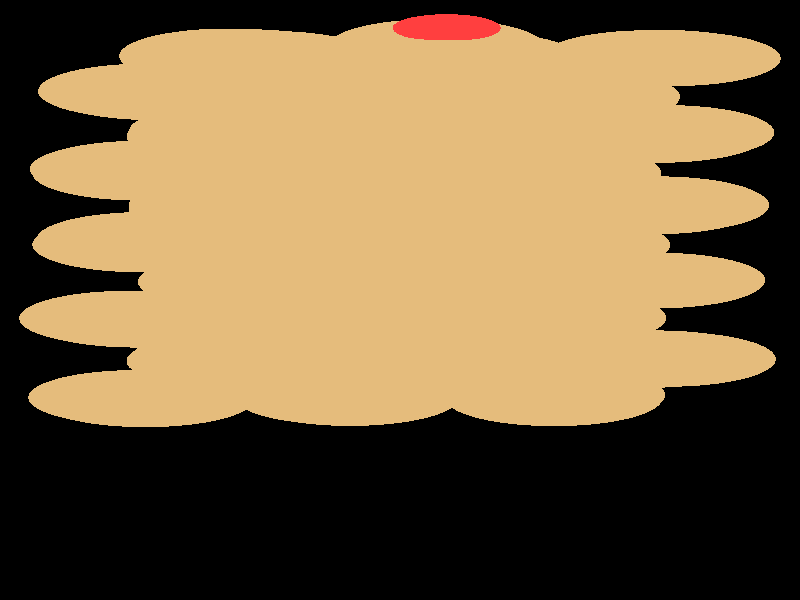 #include "colors.inc"
#include "finish.inc"

global_settings {assumed_gamma 1 max_trace_level 6}
background {color White transmit 1.0}
camera {orthographic
  right -9.77*x up 28.78*y
  direction 1.00*z
  location <0,0,50.00> look_at <0,0,0>}


light_source {<  2.00,   3.00,  40.00> color White
  area_light <0.70, 0, 0>, <0, 0.70, 0>, 3, 3
  adaptive 1 jitter}
// no fog
#declare simple = finish {phong 0.7}
#declare pale = finish {ambient 0.5 diffuse 0.85 roughness 0.001 specular 0.200 }
#declare intermediate = finish {ambient 0.3 diffuse 0.6 specular 0.1 roughness 0.04}
#declare vmd = finish {ambient 0.0 diffuse 0.65 phong 0.1 phong_size 40.0 specular 0.5 }
#declare jmol = finish {ambient 0.2 diffuse 0.6 specular 1 roughness 0.001 metallic}
#declare ase2 = finish {ambient 0.05 brilliance 3 diffuse 0.6 metallic specular 0.7 roughness 0.04 reflection 0.15}
#declare ase3 = finish {ambient 0.15 brilliance 2 diffuse 0.6 metallic specular 1.0 roughness 0.001 reflection 0.0}
#declare glass = finish {ambient 0.05 diffuse 0.3 specular 1.0 roughness 0.001}
#declare glass2 = finish {ambient 0.01 diffuse 0.3 specular 1.0 reflection 0.25 roughness 0.001}
#declare Rcell = 0.000;
#declare Rbond = 0.100;

#macro atom(LOC, R, COL, TRANS, FIN)
  sphere{LOC, R texture{pigment{color COL transmit TRANS} finish{FIN}}}
#end
#macro constrain(LOC, R, COL, TRANS FIN)
union{torus{R, Rcell rotate 45*z texture{pigment{color COL transmit TRANS} finish{FIN}}}
     torus{R, Rcell rotate -45*z texture{pigment{color COL transmit TRANS} finish{FIN}}}
     translate LOC}
#end

cylinder {< -4.03, -13.71, -36.24>, <  3.57, -13.71, -36.24>, Rcell pigment {Black}}
cylinder {< -4.03,  -6.10, -36.24>, <  3.57,  -6.10, -36.24>, Rcell pigment {Black}}
cylinder {< -4.03,  -6.10,   0.00>, <  3.57,  -6.10,   0.00>, Rcell pigment {Black}}
cylinder {< -4.03, -13.71,   0.00>, <  3.57, -13.71,   0.00>, Rcell pigment {Black}}
cylinder {< -4.03, -13.71, -36.24>, < -4.03,  -6.10, -36.24>, Rcell pigment {Black}}
cylinder {<  3.57, -13.71, -36.24>, <  3.57,  -6.10, -36.24>, Rcell pigment {Black}}
cylinder {<  3.57, -13.71,   0.00>, <  3.57,  -6.10,   0.00>, Rcell pigment {Black}}
cylinder {< -4.03, -13.71,   0.00>, < -4.03,  -6.10,   0.00>, Rcell pigment {Black}}
cylinder {< -4.03, -13.71, -36.24>, < -4.03, -13.71,   0.00>, Rcell pigment {Black}}
cylinder {<  3.57, -13.71, -36.24>, <  3.57, -13.71,   0.00>, Rcell pigment {Black}}
cylinder {<  3.57,  -6.10, -36.24>, <  3.57,  -6.10,   0.00>, Rcell pigment {Black}}
cylinder {< -4.03,  -6.10, -36.24>, < -4.03,  -6.10,   0.00>, Rcell pigment {Black}}
atom(< -3.22,  -4.68, -36.66>, 1.32, rgb <0.78, 0.50, 0.20>, 0.0, ase3) // #0
atom(< -3.11,  -4.78, -39.26>, 1.32, rgb <0.78, 0.50, 0.20>, 0.0, ase3) // #1
atom(< -0.61,  -4.72, -39.15>, 1.32, rgb <0.78, 0.50, 0.20>, 0.0, ase3) // #2
atom(< -0.70,  -4.67, -36.60>, 1.32, rgb <0.78, 0.50, 0.20>, 0.0, ase3) // #3
atom(< -3.20,  -0.94, -39.40>, 1.32, rgb <0.78, 0.50, 0.20>, 0.0, ase3) // #4
atom(< -2.02,  -2.93, -37.98>, 1.32, rgb <0.78, 0.50, 0.20>, 0.0, ase3) // #5
atom(< -0.80,  -0.95, -36.76>, 1.32, rgb <0.78, 0.50, 0.20>, 0.0, ase3) // #6
atom(< -0.69,  -1.07, -39.29>, 1.32, rgb <0.78, 0.50, 0.20>, 0.0, ase3) // #7
atom(< -3.33,  -0.88, -36.90>, 1.32, rgb <0.78, 0.50, 0.20>, 0.0, ase3) // #8
atom(< -3.17,   2.65, -36.66>, 1.32, rgb <0.78, 0.50, 0.20>, 0.0, ase3) // #9
atom(< -1.88,   0.87, -38.03>, 1.32, rgb <0.78, 0.50, 0.20>, 0.0, ase3) // #10
atom(< -0.74,   2.74, -39.20>, 1.32, rgb <0.78, 0.50, 0.20>, 0.0, ase3) // #11
atom(< -3.16,   2.72, -39.23>, 1.32, rgb <0.78, 0.50, 0.20>, 0.0, ase3) // #12
atom(< -0.58,   2.69, -36.61>, 1.32, rgb <0.78, 0.50, 0.20>, 0.0, ase3) // #13
atom(< -1.99,   4.35, -37.97>, 1.32, rgb <0.78, 0.50, 0.20>, 0.0, ase3) // #14
atom(< -0.60,   6.24, -39.15>, 1.32, rgb <0.78, 0.50, 0.20>, 0.0, ase3) // #15
atom(< -3.17,   6.09, -39.19>, 1.32, rgb <0.78, 0.50, 0.20>, 0.0, ase3) // #16
atom(< -1.99,   8.09, -37.98>, 1.32, rgb <0.78, 0.50, 0.20>, 0.0, ase3) // #17
atom(< -0.74,   6.30, -36.74>, 1.32, rgb <0.78, 0.50, 0.20>, 0.0, ase3) // #18
atom(< -3.16,   6.32, -36.71>, 1.32, rgb <0.78, 0.50, 0.20>, 0.0, ase3) // #19
atom(< -1.88,  11.67, -37.87>, 1.32, rgb <0.78, 0.50, 0.20>, 0.0, ase3) // #20
atom(< -3.01,   9.95, -39.24>, 1.32, rgb <0.78, 0.50, 0.20>, 0.0, ase3) // #21
atom(< -3.10,  10.02, -36.61>, 1.32, rgb <0.78, 0.50, 0.20>, 0.0, ase3) // #22
atom(< -0.54,   9.88, -39.09>, 1.32, rgb <0.78, 0.50, 0.20>, 0.0, ase3) // #23
atom(< -0.69,   9.85, -36.57>, 1.32, rgb <0.78, 0.50, 0.20>, 0.0, ase3) // #24
atom(< -0.65,  -4.58, -41.63>, 1.32, rgb <0.78, 0.50, 0.20>, 0.0, ase3) // #25
atom(< -3.10,  -4.70, -41.83>, 1.32, rgb <0.78, 0.50, 0.20>, 0.0, ase3) // #26
atom(< -1.96,  -2.84, -40.54>, 1.32, rgb <0.78, 0.50, 0.20>, 0.0, ase3) // #27
atom(< -3.23,  -0.96, -41.86>, 1.32, rgb <0.78, 0.50, 0.20>, 0.0, ase3) // #28
atom(< -1.95,  -2.72, -43.09>, 1.32, rgb <0.78, 0.50, 0.20>, 0.0, ase3) // #29
atom(< -0.53,  -0.98, -41.81>, 1.32, rgb <0.78, 0.50, 0.20>, 0.0, ase3) // #30
atom(< -1.86,   0.84, -40.59>, 1.32, rgb <0.78, 0.50, 0.20>, 0.0, ase3) // #31
atom(< -3.12,   2.90, -41.70>, 1.32, rgb <0.78, 0.50, 0.20>, 0.0, ase3) // #32
atom(< -1.85,   0.89, -43.06>, 1.32, rgb <0.78, 0.50, 0.20>, 0.0, ase3) // #33
atom(< -0.68,   2.84, -41.75>, 1.32, rgb <0.78, 0.50, 0.20>, 0.0, ase3) // #34
atom(< -2.02,   7.85, -40.40>, 1.32, rgb <0.78, 0.50, 0.20>, 0.0, ase3) // #35
atom(< -1.96,   7.98, -43.01>, 1.32, rgb <0.78, 0.50, 0.20>, 0.0, ase3) // #36
atom(< -3.20,   6.28, -41.74>, 1.32, rgb <0.78, 0.50, 0.20>, 0.0, ase3) // #37
atom(< -0.64,   6.21, -41.70>, 1.32, rgb <0.78, 0.50, 0.20>, 0.0, ase3) // #38
atom(< -2.11,  11.70, -42.61>, 1.32, rgb <0.78, 0.50, 0.20>, 0.0, ase3) // #39
atom(< -0.73,   9.61, -41.55>, 1.32, rgb <0.78, 0.50, 0.20>, 0.0, ase3) // #40
atom(< -3.03,  10.02, -41.84>, 1.32, rgb <0.78, 0.50, 0.20>, 0.0, ase3) // #41
atom(< -1.60,  11.59, -40.38>, 1.32, rgb <0.78, 0.50, 0.20>, 0.0, ase3) // #42
atom(< -1.99,   4.58, -40.51>, 1.32, rgb <0.78, 0.50, 0.20>, 0.0, ase3) // #43
atom(< -1.89,   4.48, -43.04>, 1.32, rgb <0.78, 0.50, 0.20>, 0.0, ase3) // #44
atom(<  1.90,  -4.58, -39.31>, 1.32, rgb <0.78, 0.50, 0.20>, 0.0, ase3) // #45
atom(<  3.06,   0.95, -38.03>, 1.32, rgb <0.78, 0.50, 0.20>, 0.0, ase3) // #46
atom(<  0.56,  -2.89, -37.94>, 1.32, rgb <0.78, 0.50, 0.20>, 0.0, ase3) // #47
atom(<  1.85,  -0.90, -39.18>, 1.32, rgb <0.78, 0.50, 0.20>, 0.0, ase3) // #48
atom(<  3.05,  -2.89, -38.02>, 1.32, rgb <0.78, 0.50, 0.20>, 0.0, ase3) // #49
atom(<  1.80,  -0.84, -36.75>, 1.32, rgb <0.78, 0.50, 0.20>, 0.0, ase3) // #50
atom(<  1.98,   2.64, -36.58>, 1.32, rgb <0.78, 0.50, 0.20>, 0.0, ase3) // #51
atom(<  0.53,   0.87, -37.91>, 1.32, rgb <0.78, 0.50, 0.20>, 0.0, ase3) // #52
atom(<  1.84,   2.78, -39.22>, 1.32, rgb <0.78, 0.50, 0.20>, 0.0, ase3) // #53
atom(<  1.88,  -4.73, -36.65>, 1.32, rgb <0.78, 0.50, 0.20>, 0.0, ase3) // #54
atom(<  1.78,   6.32, -36.71>, 1.32, rgb <0.78, 0.50, 0.20>, 0.0, ase3) // #55
atom(<  0.56,   8.01, -37.92>, 1.32, rgb <0.78, 0.50, 0.20>, 0.0, ase3) // #56
atom(<  1.69,   5.99, -39.18>, 1.32, rgb <0.78, 0.50, 0.20>, 0.0, ase3) // #57
atom(<  3.16,   7.90, -37.96>, 1.32, rgb <0.78, 0.50, 0.20>, 0.0, ase3) // #58
atom(<  0.67,   4.42, -37.87>, 1.32, rgb <0.78, 0.50, 0.20>, 0.0, ase3) // #59
atom(<  2.10,   9.75, -39.19>, 1.32, rgb <0.78, 0.50, 0.20>, 0.0, ase3) // #60
atom(<  0.52,  11.76, -37.64>, 1.32, rgb <0.78, 0.50, 0.20>, 0.0, ase3) // #61
atom(<  3.04,  11.62, -37.94>, 1.32, rgb <0.78, 0.50, 0.20>, 0.0, ase3) // #62
atom(<  1.97,   9.90, -36.53>, 1.32, rgb <0.78, 0.50, 0.20>, 0.0, ase3) // #63
atom(<  3.16,   4.61, -37.83>, 1.32, rgb <0.78, 0.50, 0.20>, 0.0, ase3) // #64
atom(<  1.92,  -4.56, -41.85>, 1.32, rgb <0.78, 0.50, 0.20>, 0.0, ase3) // #65
atom(<  3.14,  -2.78, -43.17>, 1.32, rgb <0.78, 0.50, 0.20>, 0.0, ase3) // #66
atom(<  0.73,  -2.72, -40.54>, 1.32, rgb <0.78, 0.50, 0.20>, 0.0, ase3) // #67
atom(<  0.68,  -2.89, -43.06>, 1.32, rgb <0.78, 0.50, 0.20>, 0.0, ase3) // #68
atom(<  1.93,  -0.86, -41.83>, 1.32, rgb <0.78, 0.50, 0.20>, 0.0, ase3) // #69
atom(<  3.27,  -2.84, -40.61>, 1.32, rgb <0.78, 0.50, 0.20>, 0.0, ase3) // #70
atom(<  3.13,   0.92, -43.00>, 1.32, rgb <0.78, 0.50, 0.20>, 0.0, ase3) // #71
atom(<  0.54,   1.00, -42.97>, 1.32, rgb <0.78, 0.50, 0.20>, 0.0, ase3) // #72
atom(<  1.85,   2.72, -41.70>, 1.32, rgb <0.78, 0.50, 0.20>, 0.0, ase3) // #73
atom(<  3.14,   0.95, -40.50>, 1.32, rgb <0.78, 0.50, 0.20>, 0.0, ase3) // #74
atom(<  0.60,   0.97, -40.47>, 1.32, rgb <0.78, 0.50, 0.20>, 0.0, ase3) // #75
atom(<  0.58,   8.02, -43.08>, 1.32, rgb <0.78, 0.50, 0.20>, 0.0, ase3) // #76
atom(<  3.25,   8.03, -42.95>, 1.32, rgb <0.78, 0.50, 0.20>, 0.0, ase3) // #77
atom(<  1.87,   6.10, -41.76>, 1.32, rgb <0.78, 0.50, 0.20>, 0.0, ase3) // #78
atom(<  1.90,   9.81, -41.75>, 1.32, rgb <0.78, 0.50, 0.20>, 0.0, ase3) // #79
atom(<  0.64,   8.05, -40.38>, 1.32, rgb <0.78, 0.50, 0.20>, 0.0, ase3) // #80
atom(<  3.09,   7.95, -40.54>, 1.32, rgb <0.78, 0.50, 0.20>, 0.0, ase3) // #81
atom(<  0.87,  11.56, -40.30>, 1.32, rgb <0.78, 0.50, 0.20>, 0.0, ase3) // #82
atom(<  0.44,  12.16, -42.75>, 1.32, rgb <0.78, 0.50, 0.20>, 0.0, ase3) // #83
atom(<  3.23,  11.63, -42.98>, 1.32, rgb <0.78, 0.50, 0.20>, 0.0, ase3) // #84
atom(<  3.33,  11.58, -40.57>, 1.32, rgb <0.78, 0.50, 0.20>, 0.0, ase3) // #85
atom(<  3.19,   4.55, -43.05>, 1.32, rgb <0.78, 0.50, 0.20>, 0.0, ase3) // #86
atom(<  0.56,   4.42, -40.51>, 1.32, rgb <0.78, 0.50, 0.20>, 0.0, ase3) // #87
atom(<  0.69,   4.58, -43.04>, 1.32, rgb <0.78, 0.50, 0.20>, 0.0, ase3) // #88
atom(<  3.09,   4.47, -40.54>, 1.32, rgb <0.78, 0.50, 0.20>, 0.0, ase3) // #89
atom(<  0.57,  13.05, -36.79>, 0.66, rgb <1.00, 0.05, 0.05>, 0.0, ase3) // #90

// no constraints
